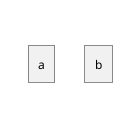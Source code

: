 {
  "sha1": "f5muv6uzt1jy7chq6w224jbhhf6kmi8",
  "insertion": {
    "when": "2024-06-01T09:03:05.560Z",
    "url": "http://alphadoc.plantuml.com/doc/dokuwiki/en/nwdiag-issues",
    "user": "plantuml@gmail.com"
  }
}
@startuml
nwdiag {
  a
  b
}
@enduml
